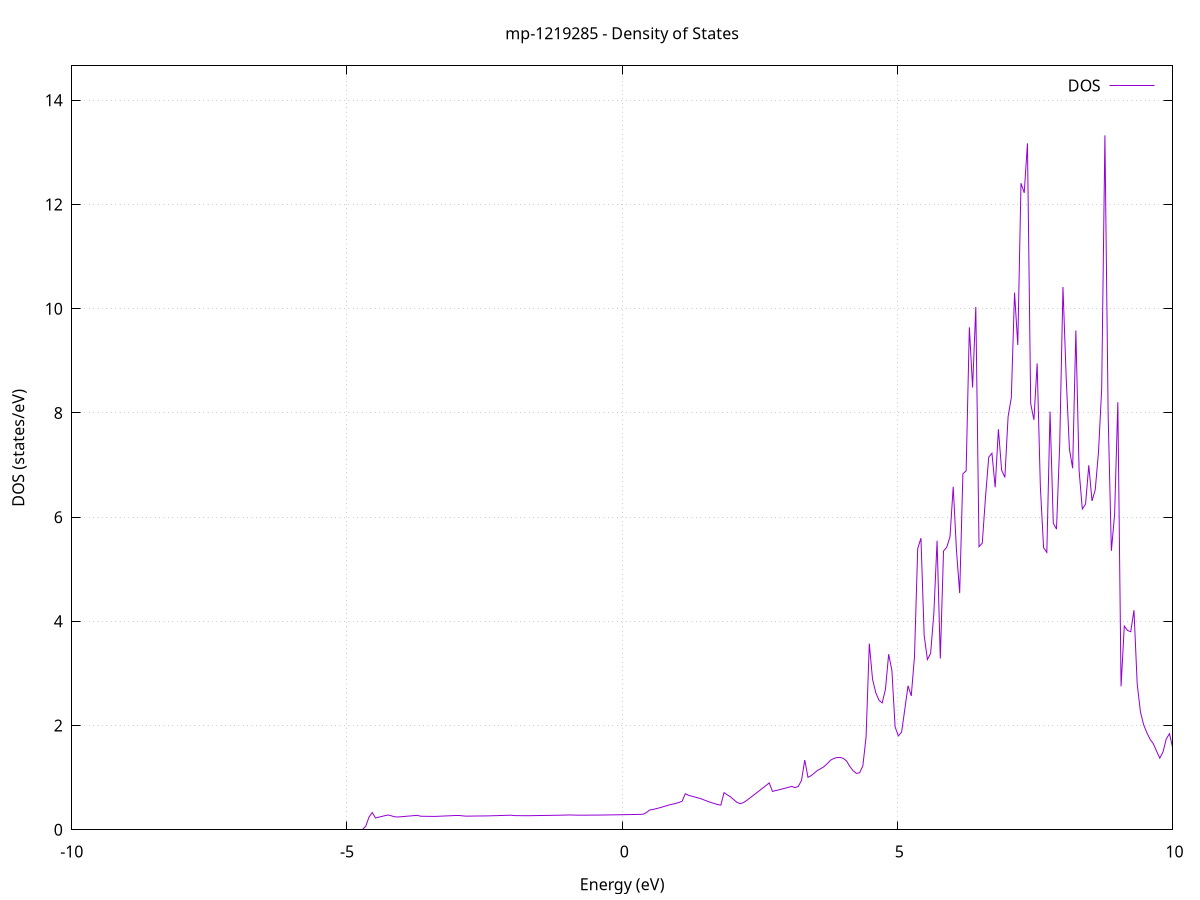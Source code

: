 set title 'mp-1219285 - Density of States'
set xlabel 'Energy (eV)'
set ylabel 'DOS (states/eV)'
set grid
set xrange [-10:10]
set yrange [0:14.660]
set xzeroaxis lt -1
set terminal png size 800,600
set output 'mp-1219285_dos_gnuplot.png'
plot '-' using 1:2 with lines title 'DOS'
-59.963200 0.000000
-59.904600 0.000000
-59.845900 0.000000
-59.787300 0.000000
-59.728600 0.000000
-59.670000 0.000000
-59.611300 0.000000
-59.552700 0.000000
-59.494000 0.000000
-59.435400 0.000000
-59.376700 0.000000
-59.318100 0.000000
-59.259400 0.000000
-59.200800 0.000000
-59.142100 0.000000
-59.083500 0.000000
-59.024800 0.000000
-58.966200 0.000000
-58.907500 0.000000
-58.848900 0.000000
-58.790200 0.000000
-58.731600 0.000000
-58.672900 0.000000
-58.614300 0.000000
-58.555700 0.000000
-58.497000 0.000000
-58.438400 0.000000
-58.379700 0.000000
-58.321100 0.000000
-58.262400 0.000000
-58.203800 0.000000
-58.145100 0.000000
-58.086500 0.000000
-58.027800 0.000000
-57.969200 0.000000
-57.910500 0.000000
-57.851900 0.000000
-57.793200 0.000000
-57.734600 0.000000
-57.675900 0.000000
-57.617300 0.000000
-57.558600 0.000000
-57.500000 0.000000
-57.441300 0.000000
-57.382700 0.000000
-57.324000 0.000000
-57.265400 0.000000
-57.206800 0.000000
-57.148100 0.000000
-57.089500 0.000000
-57.030800 0.000000
-56.972200 0.000000
-56.913500 0.000000
-56.854900 0.000000
-56.796200 0.000000
-56.737600 0.000000
-56.678900 0.000000
-56.620300 0.000000
-56.561600 0.000000
-56.503000 0.000000
-56.444300 0.000000
-56.385700 0.000000
-56.327000 0.000000
-56.268400 0.000000
-56.209700 0.000000
-56.151100 0.000000
-56.092400 0.000000
-56.033800 0.000000
-55.975100 0.000000
-55.916500 0.000000
-55.857800 0.000000
-55.799200 0.000000
-55.740600 0.000000
-55.681900 0.000000
-55.623300 0.000000
-55.564600 0.000000
-55.506000 0.000000
-55.447300 0.000000
-55.388700 0.000000
-55.330000 0.000000
-55.271400 0.000000
-55.212700 0.000000
-55.154100 0.000000
-55.095400 0.000000
-55.036800 0.000000
-54.978100 0.000000
-54.919500 0.000000
-54.860800 0.000000
-54.802200 0.000000
-54.743500 0.000000
-54.684900 0.000000
-54.626200 39.653700
-54.567600 0.000000
-54.508900 0.000000
-54.450300 0.000000
-54.391700 0.000000
-54.333000 36.022200
-54.274400 97.645400
-54.215700 0.000000
-54.157100 0.000000
-54.098400 0.000000
-54.039800 45.989400
-53.981100 46.915300
-53.922500 0.000000
-53.863800 0.000000
-53.805200 0.000000
-53.746500 0.000000
-53.687900 0.000000
-53.629200 0.000000
-53.570600 0.000000
-53.511900 0.000000
-53.453300 0.000000
-53.394600 0.000000
-53.336000 0.000000
-53.277300 0.000000
-53.218700 0.000000
-53.160000 0.000000
-53.101400 0.000000
-53.042700 0.000000
-52.984100 0.000000
-52.925500 0.000000
-52.866800 0.000000
-52.808200 0.000000
-52.749500 0.000000
-52.690900 0.000000
-52.632200 0.000000
-52.573600 0.000000
-52.514900 0.000000
-52.456300 0.000000
-52.397600 0.000000
-52.339000 0.000000
-52.280300 0.000000
-52.221700 0.000000
-52.163000 0.000000
-52.104400 0.000000
-52.045700 0.000000
-51.987100 0.000000
-51.928400 0.000000
-51.869800 0.000000
-51.811100 0.000000
-51.752500 0.000000
-51.693800 0.000000
-51.635200 0.000000
-51.576600 0.000000
-51.517900 0.000000
-51.459300 0.000000
-51.400600 0.000000
-51.342000 0.000000
-51.283300 0.000000
-51.224700 0.000000
-51.166000 0.000000
-51.107400 0.000000
-51.048700 0.000000
-50.990100 0.000000
-50.931400 0.000000
-50.872800 0.000000
-50.814100 0.000000
-50.755500 0.000000
-50.696800 0.000000
-50.638200 0.000000
-50.579500 0.000000
-50.520900 0.000000
-50.462200 0.000000
-50.403600 0.000000
-50.344900 0.000000
-50.286300 0.000000
-50.227600 0.000000
-50.169000 0.000000
-50.110400 0.000000
-50.051700 0.000000
-49.993100 0.000000
-49.934400 0.000000
-49.875800 0.000000
-49.817100 0.000000
-49.758500 0.000000
-49.699800 0.000000
-49.641200 0.000000
-49.582500 0.000000
-49.523900 0.000000
-49.465200 0.000000
-49.406600 0.000000
-49.347900 0.000000
-49.289300 0.000000
-49.230600 0.000000
-49.172000 0.000000
-49.113300 0.000000
-49.054700 0.000000
-48.996000 0.000000
-48.937400 0.000000
-48.878700 0.000000
-48.820100 0.000000
-48.761500 0.000000
-48.702800 0.000000
-48.644200 0.000000
-48.585500 0.000000
-48.526900 0.000000
-48.468200 0.000000
-48.409600 0.000000
-48.350900 0.000000
-48.292300 0.000000
-48.233600 0.000000
-48.175000 0.000000
-48.116300 0.000000
-48.057700 0.000000
-47.999000 0.000000
-47.940400 0.000000
-47.881700 0.000000
-47.823100 0.000000
-47.764400 0.000000
-47.705800 0.000000
-47.647100 0.000000
-47.588500 0.000000
-47.529800 0.000000
-47.471200 0.000000
-47.412500 0.000000
-47.353900 0.000000
-47.295300 0.000000
-47.236600 0.000000
-47.178000 0.000000
-47.119300 0.000000
-47.060700 0.000000
-47.002000 0.000000
-46.943400 0.000000
-46.884700 0.000000
-46.826100 0.000000
-46.767400 0.000000
-46.708800 0.000000
-46.650100 0.000000
-46.591500 0.000000
-46.532800 0.000000
-46.474200 0.000000
-46.415500 0.000000
-46.356900 0.000000
-46.298200 0.000000
-46.239600 0.000000
-46.180900 0.000000
-46.122300 0.000000
-46.063600 0.000000
-46.005000 0.000000
-45.946400 0.000000
-45.887700 0.000000
-45.829100 0.000000
-45.770400 0.000000
-45.711800 0.000000
-45.653100 0.000000
-45.594500 0.000000
-45.535800 0.000000
-45.477200 0.000000
-45.418500 0.000000
-45.359900 0.000000
-45.301200 0.000000
-45.242600 0.000000
-45.183900 0.000000
-45.125300 0.000000
-45.066600 0.000000
-45.008000 0.000000
-44.949300 0.000000
-44.890700 0.000000
-44.832000 0.000000
-44.773400 0.000000
-44.714700 0.000000
-44.656100 0.000000
-44.597500 0.000000
-44.538800 0.000000
-44.480200 0.000000
-44.421500 0.000000
-44.362900 0.000000
-44.304200 0.000000
-44.245600 0.000000
-44.186900 0.000000
-44.128300 0.000000
-44.069600 0.000000
-44.011000 0.000000
-43.952300 0.000000
-43.893700 0.000000
-43.835000 0.000000
-43.776400 0.000000
-43.717700 0.000000
-43.659100 0.000000
-43.600400 0.000000
-43.541800 0.000000
-43.483100 0.000000
-43.424500 0.000000
-43.365800 0.000000
-43.307200 0.000000
-43.248500 0.000000
-43.189900 0.000000
-43.131300 0.000000
-43.072600 0.000000
-43.014000 0.000000
-42.955300 0.000000
-42.896700 0.000000
-42.838000 0.000000
-42.779400 0.000000
-42.720700 0.000000
-42.662100 0.000000
-42.603400 0.000000
-42.544800 0.000000
-42.486100 0.000000
-42.427500 0.000000
-42.368800 0.000000
-42.310200 0.000000
-42.251500 0.000000
-42.192900 0.000000
-42.134200 0.000000
-42.075600 0.000000
-42.016900 0.000000
-41.958300 0.000000
-41.899600 0.000000
-41.841000 0.000000
-41.782400 0.000000
-41.723700 0.000000
-41.665100 0.000000
-41.606400 0.000000
-41.547800 0.000000
-41.489100 0.000000
-41.430500 0.000000
-41.371800 0.000000
-41.313200 0.000000
-41.254500 0.000000
-41.195900 0.000000
-41.137200 0.000000
-41.078600 0.000000
-41.019900 0.000000
-40.961300 0.000000
-40.902600 0.000000
-40.844000 0.000000
-40.785300 0.000000
-40.726700 0.000000
-40.668000 0.000000
-40.609400 0.000000
-40.550700 0.000000
-40.492100 0.000000
-40.433400 0.000000
-40.374800 0.000000
-40.316200 0.000000
-40.257500 0.000000
-40.198900 0.000000
-40.140200 0.000000
-40.081600 0.000000
-40.022900 0.000000
-39.964300 0.000000
-39.905600 0.000000
-39.847000 0.000000
-39.788300 0.000000
-39.729700 0.000000
-39.671000 0.000000
-39.612400 0.000000
-39.553700 0.000000
-39.495100 0.000000
-39.436400 0.000000
-39.377800 0.000000
-39.319100 0.000000
-39.260500 0.000000
-39.201800 0.000000
-39.143200 0.000000
-39.084500 0.000000
-39.025900 0.000000
-38.967300 0.000000
-38.908600 0.000000
-38.850000 0.000000
-38.791300 0.000000
-38.732700 0.000000
-38.674000 0.000000
-38.615400 0.000000
-38.556700 0.000000
-38.498100 0.000000
-38.439400 0.000000
-38.380800 0.000000
-38.322100 0.000000
-38.263500 0.000000
-38.204800 0.000000
-38.146200 0.000000
-38.087500 0.000000
-38.028900 0.000000
-37.970200 0.000000
-37.911600 0.000000
-37.852900 0.000000
-37.794300 0.000000
-37.735600 0.000000
-37.677000 0.000000
-37.618300 0.000000
-37.559700 0.000000
-37.501100 0.000000
-37.442400 0.000000
-37.383800 0.000000
-37.325100 0.000000
-37.266500 0.000000
-37.207800 0.000000
-37.149200 0.000000
-37.090500 0.000000
-37.031900 0.000000
-36.973200 0.000000
-36.914600 0.000000
-36.855900 0.000000
-36.797300 0.000000
-36.738600 0.000000
-36.680000 0.000000
-36.621300 0.000000
-36.562700 0.000000
-36.504000 0.000000
-36.445400 0.000000
-36.386700 0.000000
-36.328100 0.000000
-36.269400 0.000000
-36.210800 0.000000
-36.152200 0.000000
-36.093500 0.000000
-36.034900 0.000000
-35.976200 0.000000
-35.917600 0.000000
-35.858900 0.000000
-35.800300 0.000000
-35.741600 0.000000
-35.683000 0.000000
-35.624300 0.000000
-35.565700 0.000000
-35.507000 0.000000
-35.448400 0.000000
-35.389700 0.000000
-35.331100 0.000000
-35.272400 0.000000
-35.213800 0.000000
-35.155100 0.000000
-35.096500 0.000000
-35.037800 0.000000
-34.979200 0.000000
-34.920500 0.000000
-34.861900 0.000000
-34.803200 0.000000
-34.744600 0.000000
-34.686000 0.000000
-34.627300 0.000000
-34.568700 0.000000
-34.510000 0.000000
-34.451400 0.000000
-34.392700 0.000000
-34.334100 0.000000
-34.275400 0.000000
-34.216800 0.000000
-34.158100 0.000000
-34.099500 0.000000
-34.040800 0.000000
-33.982200 0.000000
-33.923500 0.000000
-33.864900 0.000000
-33.806200 0.000000
-33.747600 0.000000
-33.688900 0.000000
-33.630300 0.000000
-33.571600 0.000000
-33.513000 0.000000
-33.454300 0.000000
-33.395700 0.000000
-33.337100 0.000000
-33.278400 0.000000
-33.219800 0.000000
-33.161100 0.000000
-33.102500 0.000000
-33.043800 0.000000
-32.985200 0.000000
-32.926500 0.000000
-32.867900 0.000000
-32.809200 0.000000
-32.750600 0.000000
-32.691900 0.000000
-32.633300 0.000000
-32.574600 0.000000
-32.516000 0.000000
-32.457300 0.000000
-32.398700 0.000000
-32.340000 0.000000
-32.281400 0.000000
-32.222700 0.000000
-32.164100 0.000000
-32.105400 0.000000
-32.046800 0.000000
-31.988100 0.000000
-31.929500 0.000000
-31.870900 0.000000
-31.812200 0.000000
-31.753600 0.000000
-31.694900 0.000000
-31.636300 0.000000
-31.577600 0.000000
-31.519000 0.000000
-31.460300 0.000000
-31.401700 0.000000
-31.343000 0.000000
-31.284400 0.000000
-31.225700 0.000000
-31.167100 0.000000
-31.108400 0.000000
-31.049800 0.000000
-30.991100 0.000000
-30.932500 0.000000
-30.873800 0.000000
-30.815200 0.000000
-30.756500 0.000000
-30.697900 0.000000
-30.639200 0.000000
-30.580600 0.000000
-30.522000 0.000000
-30.463300 0.000000
-30.404700 0.000000
-30.346000 0.000000
-30.287400 0.000000
-30.228700 0.000000
-30.170100 0.000000
-30.111400 0.000000
-30.052800 0.000000
-29.994100 0.000000
-29.935500 0.000000
-29.876800 0.000000
-29.818200 0.000000
-29.759500 0.000000
-29.700900 0.000000
-29.642200 0.000000
-29.583600 0.000000
-29.524900 0.000000
-29.466300 0.000000
-29.407600 0.000000
-29.349000 0.000000
-29.290300 0.000000
-29.231700 0.000000
-29.173000 0.000000
-29.114400 0.000000
-29.055800 0.000000
-28.997100 0.000000
-28.938500 0.000000
-28.879800 0.000000
-28.821200 0.000000
-28.762500 0.000000
-28.703900 0.000000
-28.645200 0.000000
-28.586600 0.000000
-28.527900 0.000000
-28.469300 0.000000
-28.410600 0.000000
-28.352000 0.000000
-28.293300 0.000000
-28.234700 0.000000
-28.176000 0.000000
-28.117400 0.000000
-28.058700 0.000000
-28.000100 0.000000
-27.941400 0.000000
-27.882800 0.000000
-27.824100 0.000000
-27.765500 0.000000
-27.706900 0.000000
-27.648200 0.000000
-27.589600 0.000000
-27.530900 0.000000
-27.472300 0.000000
-27.413600 0.000000
-27.355000 0.000000
-27.296300 0.000000
-27.237700 0.000000
-27.179000 0.000000
-27.120400 0.000000
-27.061700 0.000000
-27.003100 0.000000
-26.944400 0.000000
-26.885800 0.000000
-26.827100 0.000000
-26.768500 0.000000
-26.709800 0.000000
-26.651200 0.000000
-26.592500 0.000000
-26.533900 0.000000
-26.475200 0.000000
-26.416600 0.000000
-26.357900 0.000000
-26.299300 0.000000
-26.240700 0.000000
-26.182000 0.000000
-26.123400 0.000000
-26.064700 0.000000
-26.006100 0.000000
-25.947400 0.000000
-25.888800 0.000000
-25.830100 0.000000
-25.771500 0.000000
-25.712800 0.000000
-25.654200 0.000000
-25.595500 0.000000
-25.536900 0.000000
-25.478200 0.000000
-25.419600 0.000000
-25.360900 0.000000
-25.302300 0.000000
-25.243600 0.000000
-25.185000 0.000000
-25.126300 0.000000
-25.067700 0.000000
-25.009000 0.000000
-24.950400 0.000000
-24.891800 0.000000
-24.833100 0.000000
-24.774500 0.000000
-24.715800 0.000000
-24.657200 0.000000
-24.598500 0.000000
-24.539900 0.000000
-24.481200 0.000000
-24.422600 0.000000
-24.363900 0.000000
-24.305300 0.000000
-24.246600 0.000000
-24.188000 0.000000
-24.129300 0.000000
-24.070700 0.000000
-24.012000 0.000000
-23.953400 0.000000
-23.894700 0.000000
-23.836100 0.000000
-23.777400 0.000000
-23.718800 0.000000
-23.660100 0.000000
-23.601500 0.000000
-23.542900 0.000000
-23.484200 0.000000
-23.425600 0.000000
-23.366900 0.000000
-23.308300 0.000000
-23.249600 0.000000
-23.191000 0.000000
-23.132300 0.000000
-23.073700 0.000000
-23.015000 0.000000
-22.956400 0.000000
-22.897700 0.000000
-22.839100 0.000000
-22.780400 0.000000
-22.721800 0.000000
-22.663100 0.000000
-22.604500 0.000000
-22.545800 0.000000
-22.487200 0.000000
-22.428500 0.000000
-22.369900 0.000000
-22.311200 0.000000
-22.252600 0.000000
-22.193900 0.000000
-22.135300 0.000000
-22.076700 0.000000
-22.018000 0.000000
-21.959400 0.000000
-21.900700 0.000000
-21.842100 0.000000
-21.783400 0.000000
-21.724800 0.000000
-21.666100 0.000000
-21.607500 0.000000
-21.548800 0.000000
-21.490200 0.000000
-21.431500 0.000000
-21.372900 0.000000
-21.314200 0.000000
-21.255600 0.000000
-21.196900 0.000000
-21.138300 0.000000
-21.079600 0.000000
-21.021000 0.000000
-20.962300 0.000000
-20.903700 0.000000
-20.845000 0.000000
-20.786400 0.000000
-20.727800 0.000000
-20.669100 0.000000
-20.610500 0.000000
-20.551800 0.000000
-20.493200 0.000000
-20.434500 0.000000
-20.375900 0.000000
-20.317200 0.000000
-20.258600 0.000000
-20.199900 0.000000
-20.141300 0.000000
-20.082600 0.000000
-20.024000 0.000000
-19.965300 0.000000
-19.906700 0.000000
-19.848000 0.000000
-19.789400 0.000000
-19.730700 0.000000
-19.672100 0.000000
-19.613400 0.000000
-19.554800 0.000000
-19.496100 0.000000
-19.437500 0.000000
-19.378800 0.000000
-19.320200 0.000000
-19.261600 0.000000
-19.202900 0.000000
-19.144300 0.000000
-19.085600 0.000000
-19.027000 0.000000
-18.968300 0.000000
-18.909700 0.000000
-18.851000 0.000000
-18.792400 0.000000
-18.733700 0.000000
-18.675100 0.000000
-18.616400 0.000000
-18.557800 0.000000
-18.499100 0.000000
-18.440500 0.000000
-18.381800 0.000000
-18.323200 0.000000
-18.264500 0.000000
-18.205900 0.000000
-18.147200 0.000000
-18.088600 0.000000
-18.029900 0.000000
-17.971300 0.000000
-17.912700 0.000000
-17.854000 0.000000
-17.795400 0.000000
-17.736700 0.000000
-17.678100 0.000000
-17.619400 0.000000
-17.560800 0.000000
-17.502100 0.000000
-17.443500 0.000000
-17.384800 0.000000
-17.326200 0.000000
-17.267500 0.000000
-17.208900 0.000000
-17.150200 0.000000
-17.091600 0.000000
-17.032900 0.000000
-16.974300 0.000000
-16.915600 0.000000
-16.857000 0.000000
-16.798300 0.000000
-16.739700 0.000000
-16.681000 0.000000
-16.622400 0.000000
-16.563700 0.000000
-16.505100 0.000000
-16.446500 0.000000
-16.387800 0.000000
-16.329200 0.000000
-16.270500 0.000000
-16.211900 0.000000
-16.153200 0.000000
-16.094600 0.000000
-16.035900 0.000000
-15.977300 0.000000
-15.918600 0.000000
-15.860000 0.000000
-15.801300 0.000000
-15.742700 0.000000
-15.684000 0.000000
-15.625400 0.000000
-15.566700 0.000000
-15.508100 0.000000
-15.449400 0.000000
-15.390800 0.000000
-15.332100 0.000000
-15.273500 0.000000
-15.214800 0.000000
-15.156200 0.000000
-15.097600 0.000000
-15.038900 0.000000
-14.980300 0.000000
-14.921600 0.000000
-14.863000 0.000000
-14.804300 0.000000
-14.745700 0.000000
-14.687000 0.000000
-14.628400 0.000000
-14.569700 0.000000
-14.511100 0.000000
-14.452400 0.000000
-14.393800 0.000000
-14.335100 0.000000
-14.276500 0.000000
-14.217800 0.000000
-14.159200 0.000000
-14.100500 0.000000
-14.041900 0.000000
-13.983200 0.000000
-13.924600 0.000000
-13.865900 0.000000
-13.807300 0.000000
-13.748600 0.000000
-13.690000 0.000000
-13.631400 0.000000
-13.572700 0.000000
-13.514100 0.000000
-13.455400 0.000000
-13.396800 0.000000
-13.338100 0.000000
-13.279500 0.000000
-13.220800 0.000000
-13.162200 0.000000
-13.103500 0.000000
-13.044900 0.000000
-12.986200 0.000000
-12.927600 0.000000
-12.868900 0.000000
-12.810300 0.000000
-12.751600 0.000000
-12.693000 0.000000
-12.634300 0.000000
-12.575700 0.000000
-12.517000 0.000000
-12.458400 0.000000
-12.399700 0.000000
-12.341100 0.000000
-12.282500 0.000000
-12.223800 0.000000
-12.165200 0.000000
-12.106500 0.000000
-12.047900 0.000000
-11.989200 0.000000
-11.930600 0.000000
-11.871900 0.000000
-11.813300 0.000000
-11.754600 0.000000
-11.696000 0.000000
-11.637300 0.000000
-11.578700 0.000000
-11.520000 0.000000
-11.461400 0.000000
-11.402700 0.000000
-11.344100 0.000000
-11.285400 0.000000
-11.226800 0.000000
-11.168100 0.000000
-11.109500 0.000000
-11.050800 0.000000
-10.992200 0.000000
-10.933500 0.000000
-10.874900 0.000000
-10.816300 0.000000
-10.757600 0.000000
-10.699000 0.000000
-10.640300 0.000000
-10.581700 0.000000
-10.523000 0.000000
-10.464400 0.000000
-10.405700 0.000000
-10.347100 0.000000
-10.288400 0.000000
-10.229800 0.000000
-10.171100 0.000000
-10.112500 0.000000
-10.053800 0.000000
-9.995200 0.000000
-9.936500 0.000000
-9.877900 0.000000
-9.819200 0.000000
-9.760600 0.000000
-9.701900 0.000000
-9.643300 0.000000
-9.584600 0.000000
-9.526000 0.000000
-9.467400 0.000000
-9.408700 0.000000
-9.350100 0.000000
-9.291400 0.000000
-9.232800 0.000000
-9.174100 0.000000
-9.115500 0.000000
-9.056800 0.000000
-8.998200 0.000000
-8.939500 0.000000
-8.880900 0.000000
-8.822200 0.000000
-8.763600 0.000000
-8.704900 0.000000
-8.646300 0.000000
-8.587600 0.000000
-8.529000 0.000000
-8.470300 0.000000
-8.411700 0.000000
-8.353000 0.000000
-8.294400 0.000000
-8.235700 0.000000
-8.177100 0.000000
-8.118400 0.000000
-8.059800 0.000000
-8.001200 0.000000
-7.942500 0.000000
-7.883900 0.000000
-7.825200 0.000000
-7.766600 0.000000
-7.707900 0.000000
-7.649300 0.000000
-7.590600 0.000000
-7.532000 0.000000
-7.473300 0.000000
-7.414700 0.000000
-7.356000 0.000000
-7.297400 0.000000
-7.238700 0.000000
-7.180100 0.000000
-7.121400 0.000000
-7.062800 0.000000
-7.004100 0.000000
-6.945500 0.000000
-6.886800 0.000000
-6.828200 0.000000
-6.769500 0.000000
-6.710900 0.000000
-6.652300 0.000000
-6.593600 0.000000
-6.535000 0.000000
-6.476300 0.000000
-6.417700 0.000000
-6.359000 0.000000
-6.300400 0.000000
-6.241700 0.000000
-6.183100 0.000000
-6.124400 0.000000
-6.065800 0.000000
-6.007100 0.000000
-5.948500 0.000000
-5.889800 0.000000
-5.831200 0.000000
-5.772500 0.000000
-5.713900 0.000000
-5.655200 0.000000
-5.596600 0.000000
-5.537900 0.000000
-5.479300 0.000000
-5.420600 0.000000
-5.362000 0.000000
-5.303300 0.000000
-5.244700 0.000000
-5.186100 0.000000
-5.127400 0.000000
-5.068800 0.000000
-5.010100 0.000000
-4.951500 0.000000
-4.892800 0.000000
-4.834200 0.000000
-4.775500 0.000000
-4.716900 0.000000
-4.658200 0.069800
-4.599600 0.243300
-4.540900 0.332100
-4.482300 0.227500
-4.423600 0.242200
-4.365000 0.256800
-4.306300 0.271500
-4.247700 0.283600
-4.189000 0.266500
-4.130400 0.248900
-4.071700 0.245700
-4.013100 0.250900
-3.954400 0.256200
-3.895800 0.261500
-3.837200 0.266700
-3.778500 0.272000
-3.719900 0.277300
-3.661200 0.259900
-3.602600 0.259000
-3.543900 0.258200
-3.485300 0.257400
-3.426600 0.256500
-3.368000 0.257700
-3.309300 0.260500
-3.250700 0.263300
-3.192000 0.266100
-3.133400 0.268900
-3.074700 0.271700
-3.016100 0.274500
-2.957400 0.273800
-2.898800 0.267600
-2.840100 0.261700
-2.781500 0.262300
-2.722800 0.263100
-2.664200 0.263900
-2.605500 0.264600
-2.546900 0.265400
-2.488200 0.266100
-2.429600 0.266900
-2.371000 0.268600
-2.312300 0.270400
-2.253700 0.272200
-2.195000 0.274100
-2.136400 0.275900
-2.077700 0.277700
-2.019100 0.279500
-1.960400 0.272300
-1.901800 0.271600
-1.843100 0.270800
-1.784500 0.270000
-1.725800 0.269800
-1.667200 0.270700
-1.608500 0.271700
-1.549900 0.272600
-1.491200 0.273600
-1.432600 0.274500
-1.373900 0.275500
-1.315300 0.276400
-1.256600 0.277400
-1.198000 0.278400
-1.139300 0.279700
-1.080700 0.281100
-1.022100 0.282400
-0.963400 0.283800
-0.904800 0.283300
-0.846100 0.281200
-0.787500 0.279800
-0.728800 0.280200
-0.670200 0.280500
-0.611500 0.280900
-0.552900 0.281300
-0.494200 0.281700
-0.435600 0.282100
-0.376900 0.282800
-0.318300 0.283800
-0.259600 0.284800
-0.201000 0.285800
-0.142300 0.286800
-0.083700 0.287800
-0.025000 0.288800
0.033600 0.289800
0.092300 0.290800
0.150900 0.291800
0.209600 0.292900
0.268200 0.294100
0.326800 0.295400
0.385500 0.300200
0.444100 0.333200
0.502800 0.380600
0.561400 0.391200
0.620100 0.405000
0.678700 0.421700
0.737400 0.439400
0.796000 0.457900
0.854700 0.476300
0.913300 0.491000
0.972000 0.505700
1.030600 0.523400
1.089300 0.547500
1.147900 0.692600
1.206600 0.661000
1.265200 0.644600
1.323900 0.627800
1.382500 0.610400
1.441200 0.592000
1.499800 0.567600
1.558500 0.544300
1.617100 0.522900
1.675800 0.503300
1.734400 0.484400
1.793000 0.473400
1.851700 0.712700
1.910300 0.670500
1.969000 0.632100
2.027600 0.579000
2.086300 0.525300
2.144900 0.502600
2.203600 0.520900
2.262200 0.562200
2.320900 0.610200
2.379500 0.657500
2.438200 0.704700
2.496800 0.752700
2.555500 0.801400
2.614100 0.850300
2.672800 0.899300
2.731400 0.736300
2.790100 0.751500
2.848700 0.766900
2.907400 0.782700
2.966000 0.799000
3.024700 0.815600
3.083300 0.832400
3.141900 0.809100
3.200600 0.832700
3.259200 0.948100
3.317900 1.339100
3.376500 1.006800
3.435200 1.039700
3.493800 1.090300
3.552500 1.141900
3.611100 1.174300
3.669800 1.212700
3.728400 1.271000
3.787100 1.335300
3.845700 1.369200
3.904400 1.385900
3.963000 1.389000
4.021700 1.368300
4.080300 1.316000
4.139000 1.212100
4.197600 1.132600
4.256300 1.081900
4.314900 1.094500
4.373600 1.225100
4.432200 1.777500
4.490900 3.572500
4.549500 2.890000
4.608100 2.632400
4.666800 2.485500
4.725400 2.434700
4.784100 2.694500
4.842700 3.369600
4.901400 3.056000
4.960000 1.972600
5.018700 1.802600
5.077300 1.871500
5.136000 2.310100
5.194600 2.763400
5.253300 2.568500
5.311900 3.320700
5.370600 5.396200
5.429200 5.596100
5.487900 3.730400
5.546500 3.266400
5.605200 3.386200
5.663800 4.153800
5.722500 5.546500
5.781100 3.285700
5.839800 5.349400
5.898400 5.424200
5.957000 5.619500
6.015700 6.584500
6.074300 5.365500
6.133000 4.542100
6.191600 6.832000
6.250300 6.888200
6.308900 9.643800
6.367600 8.487100
6.426200 10.033100
6.484900 5.434100
6.543500 5.501500
6.602200 6.380300
6.660800 7.149600
6.719500 7.226000
6.778100 6.572200
6.836800 7.685000
6.895400 6.899800
6.954100 6.761800
7.012700 7.926400
7.071400 8.296000
7.130000 10.309200
7.188700 9.302800
7.247300 12.407800
7.306000 12.223000
7.364600 13.172700
7.423200 8.179200
7.481900 7.866700
7.540500 8.949600
7.599200 6.578600
7.657800 5.413900
7.716500 5.323100
7.775100 8.025900
7.833800 5.885000
7.892400 5.769800
7.951100 7.415100
8.009700 10.416300
8.068400 8.674000
8.127000 7.307200
8.185700 6.938500
8.244300 9.580100
8.303000 6.892600
8.361600 6.155600
8.420300 6.250400
8.478900 6.995600
8.537600 6.311300
8.596200 6.523100
8.654900 7.241000
8.713500 8.467200
8.772100 13.327300
8.830800 7.957900
8.889400 5.353100
8.948100 6.052300
9.006700 8.205200
9.065400 2.753600
9.124000 3.909400
9.182700 3.824700
9.241300 3.800400
9.300000 4.214100
9.358600 2.799700
9.417300 2.263900
9.475900 2.015100
9.534600 1.862200
9.593200 1.736000
9.651900 1.650600
9.710500 1.509500
9.769200 1.374400
9.827800 1.495900
9.886500 1.742400
9.945100 1.844200
10.003800 1.568900
10.062400 1.459300
10.121100 1.498100
10.179700 1.563400
10.238300 1.602000
10.297000 1.588900
10.355600 1.547300
10.414300 1.531100
10.472900 1.521200
10.531600 1.548200
10.590200 1.643200
10.648900 1.333700
10.707500 1.350300
10.766200 1.613500
10.824800 2.098500
10.883500 1.710100
10.942100 1.696900
11.000800 1.351200
11.059400 1.143300
11.118100 0.948600
11.176700 0.836000
11.235400 0.728000
11.294000 0.652000
11.352700 0.628500
11.411300 0.643400
11.470000 0.828800
11.528600 0.773400
11.587200 0.698300
11.645900 0.783500
11.704500 0.881600
11.763200 0.950500
11.821800 1.023700
11.880500 1.142400
11.939100 1.078100
11.997800 1.185500
12.056400 1.190500
12.115100 1.217100
12.173700 1.208700
12.232400 1.153500
12.291000 1.053400
12.349700 0.985000
12.408300 0.938100
12.467000 0.891100
12.525600 0.876800
12.584300 0.860300
12.642900 0.941200
12.701600 1.036100
12.760200 1.174000
12.818900 1.354900
12.877500 1.509600
12.936200 1.295900
12.994800 1.058800
13.053400 1.034200
13.112100 1.064000
13.170700 0.992700
13.229400 0.985300
13.288000 0.993400
13.346700 1.014400
13.405300 1.035800
13.464000 1.087600
13.522600 1.099300
13.581300 1.101200
13.639900 1.108200
13.698600 1.077000
13.757200 1.270200
13.815900 0.965400
13.874500 0.915000
13.933200 0.845000
13.991800 0.782500
14.050500 0.756200
14.109100 0.768600
14.167800 0.812600
14.226400 0.945100
14.285100 1.229400
14.343700 1.304900
14.402300 1.279400
14.461000 1.369000
14.519600 1.276800
14.578300 1.189000
14.636900 1.217000
14.695600 1.367200
14.754200 1.368600
14.812900 1.405300
14.871500 1.432300
14.930200 1.487400
14.988800 1.539300
15.047500 1.686900
15.106100 1.656500
15.164800 1.660300
15.223400 1.680800
15.282100 1.664300
15.340700 1.614900
15.399400 1.618400
15.458000 1.655900
15.516700 1.704800
15.575300 1.848400
15.634000 1.764600
15.692600 1.750300
15.751300 1.680700
15.809900 1.470500
15.868500 1.328100
15.927200 1.247600
15.985800 1.214300
16.044500 1.231100
16.103100 1.206600
16.161800 1.240300
16.220400 1.249800
16.279100 1.252400
16.337700 1.262300
16.396400 1.266900
16.455000 1.227900
16.513700 1.354700
16.572300 1.433100
16.631000 1.472800
16.689600 1.485000
16.748300 1.481200
16.806900 1.460200
16.865600 1.310600
16.924200 1.330800
16.982900 1.344800
17.041500 1.347900
17.100200 1.352700
17.158800 1.305000
17.217400 1.282900
17.276100 1.298400
17.334700 1.295300
17.393400 1.437000
17.452000 1.291600
17.510700 1.285000
17.569300 1.268200
17.628000 1.228200
17.686600 1.190200
17.745300 1.259300
17.803900 1.232500
17.862600 1.215900
17.921200 1.205700
17.979900 1.134600
18.038500 1.097100
18.097200 1.074700
18.155800 1.080200
18.214500 1.115000
18.273100 1.091200
18.331800 1.097800
18.390400 1.148800
18.449100 1.195100
18.507700 1.252500
18.566400 1.305000
18.625000 1.375900
18.683600 1.378600
18.742300 1.299700
18.800900 1.322500
18.859600 1.374400
18.918200 1.417700
18.976900 1.456400
19.035500 1.518000
19.094200 1.566500
19.152800 1.590000
19.211500 1.580800
19.270100 1.551300
19.328800 1.532700
19.387400 1.538800
19.446100 1.486800
19.504700 1.478400
19.563400 1.460300
19.622000 1.464000
19.680700 1.479000
19.739300 1.571100
19.798000 1.521900
19.856600 1.523200
19.915300 1.661800
19.973900 1.737100
20.032500 1.762900
20.091200 1.560800
20.149800 1.490600
20.208500 1.452400
20.267100 1.410700
20.325800 1.364700
20.384400 1.325300
20.443100 1.334700
20.501700 1.371200
20.560400 1.385000
20.619000 1.410200
20.677700 1.515700
20.736300 1.524500
20.795000 1.544300
20.853600 1.594200
20.912300 1.626000
20.970900 1.611600
21.029600 1.696200
21.088200 1.760700
21.146900 1.866800
21.205500 1.916100
21.264200 1.935600
21.322800 1.948800
21.381400 1.906100
21.440100 1.813800
21.498700 1.792400
21.557400 1.744300
21.616000 1.735800
21.674700 1.768200
21.733300 1.748100
21.792000 1.735400
21.850600 1.801100
21.909300 1.820500
21.967900 1.775800
22.026600 1.722800
22.085200 1.721700
22.143900 1.837000
22.202500 1.961500
22.261200 1.789600
22.319800 1.748800
22.378500 1.741600
22.437100 1.762400
22.495800 1.761800
22.554400 1.753800
22.613100 1.725200
22.671700 1.701300
22.730400 1.707200
22.789000 1.671800
22.847600 1.644300
22.906300 1.620800
22.964900 1.616800
23.023600 1.616100
23.082200 1.704000
23.140900 1.700700
23.199500 1.679500
23.258200 1.683300
23.316800 1.660700
23.375500 1.637400
23.434100 1.643000
23.492800 2.162900
23.551400 2.037600
23.610100 1.755600
23.668700 1.568100
23.727400 1.402800
23.786000 1.390700
23.844700 1.420500
23.903300 1.467800
23.962000 1.521000
24.020600 1.567900
24.079300 1.608500
24.137900 1.683900
24.196500 1.783400
24.255200 1.774400
24.313800 1.776400
24.372500 1.712500
24.431100 1.671700
24.489800 1.612800
24.548400 1.586700
24.607100 1.567200
24.665700 1.550300
24.724400 1.546200
24.783000 1.554300
24.841700 1.578100
24.900300 1.614900
24.959000 1.618100
25.017600 1.589600
25.076300 1.538500
25.134900 1.545000
25.193600 1.560600
25.252200 1.579900
25.310900 1.617100
25.369500 1.683900
25.428200 1.682700
25.486800 1.687100
25.545500 1.707800
25.604100 1.719200
25.662700 1.709900
25.721400 1.667200
25.780000 1.621800
25.838700 1.596100
25.897300 1.556500
25.956000 1.570300
26.014600 1.619900
26.073300 1.581500
26.131900 1.546200
26.190600 1.495800
26.249200 1.422500
26.307900 1.370200
26.366500 1.325700
26.425200 1.305700
26.483800 1.307800
26.542500 1.322100
26.601100 1.339600
26.659800 1.357400
26.718400 1.375300
26.777100 1.393300
26.835700 1.420000
26.894400 1.457200
26.953000 1.477900
27.011600 1.490500
27.070300 1.520900
27.128900 1.532400
27.187600 1.510900
27.246200 1.517700
27.304900 1.544600
27.363500 1.579800
27.422200 1.594400
27.480800 1.596700
27.539500 1.656900
27.598100 1.668800
27.656800 1.657500
27.715400 1.622100
27.774100 1.616600
27.832700 1.582400
27.891400 1.576900
27.950000 1.611000
28.008700 1.686600
28.067300 1.668500
28.126000 1.621100
28.184600 1.541800
28.243300 1.514700
28.301900 1.526800
28.360600 1.523300
28.419200 1.628000
28.477800 1.572900
28.536500 1.628000
28.595100 1.718400
28.653800 1.769600
28.712400 1.758100
28.771100 1.752500
28.829700 1.767100
28.888400 1.744900
28.947000 1.681300
29.005700 1.662900
29.064300 1.651900
29.123000 1.646600
29.181600 1.635300
29.240300 1.647500
29.298900 1.745600
29.357600 1.687000
29.416200 1.567800
29.474900 1.551100
29.533500 1.563400
29.592200 1.531900
29.650800 1.460500
29.709500 1.472600
29.768100 1.551200
29.826700 1.661100
29.885400 1.535400
29.944000 1.519600
30.002700 1.646200
30.061300 1.792500
30.120000 1.927900
30.178600 2.036400
30.237300 2.211400
30.295900 2.386000
30.354600 2.209600
30.413200 2.118000
30.471900 1.982000
30.530500 1.911400
30.589200 1.843700
30.647800 1.768700
30.706500 1.760300
30.765100 1.772200
30.823800 1.890100
30.882400 1.903600
30.941100 1.845900
30.999700 1.635400
31.058400 1.612600
31.117000 1.669700
31.175700 1.651900
31.234300 1.694700
31.292900 1.855600
31.351600 2.165200
31.410200 2.309600
31.468900 2.418100
31.527500 2.479700
31.586200 2.522500
31.644800 2.504100
31.703500 2.478000
31.762100 2.472000
31.820800 2.472700
31.879400 2.355300
31.938100 2.293900
31.996700 2.348200
32.055400 2.430100
32.114000 2.557900
32.172700 2.426700
32.231300 2.226400
32.290000 2.008400
32.348600 1.914900
32.407300 1.886800
32.465900 1.846500
32.524600 1.868900
32.583200 1.793100
32.641800 1.805900
32.700500 1.817600
32.759100 1.823200
32.817800 1.841100
32.876400 1.855800
32.935100 1.851100
32.993700 1.798300
33.052400 1.676900
33.111000 1.624600
33.169700 1.644000
33.228300 1.633400
33.287000 1.636000
33.345600 1.655900
33.404300 1.702300
33.462900 1.764200
33.521600 1.907900
33.580200 1.969000
33.638900 1.971000
33.697500 1.993500
33.756200 1.985200
33.814800 1.982300
33.873500 1.900100
33.932100 1.781300
33.990800 1.711800
34.049400 1.764300
34.108000 1.668200
34.166700 1.629900
34.225300 1.703000
34.284000 1.585400
34.342600 1.611400
34.401300 1.693300
34.459900 1.729800
34.518600 1.768400
34.577200 1.618700
34.635900 1.486400
34.694500 1.507400
34.753200 1.626000
34.811800 1.714700
34.870500 1.762700
34.929100 1.927300
34.987800 2.087300
35.046400 2.004900
35.105100 2.000600
35.163700 2.017300
35.222400 2.181300
35.281000 2.197400
35.339700 2.371900
35.398300 2.453800
35.456900 2.237500
35.515600 2.096700
35.574200 2.023800
35.632900 1.932800
35.691500 1.992700
35.750200 2.029300
35.808800 2.104200
35.867500 2.155000
35.926100 2.228800
35.984800 2.348900
36.043400 2.404200
36.102100 2.287900
36.160700 2.216200
36.219400 2.136800
36.278000 2.006800
36.336700 2.143100
36.395300 2.065000
36.454000 1.931900
36.512600 1.784000
36.571300 1.661700
36.629900 1.641100
36.688600 1.638200
36.747200 1.622000
36.805900 1.712800
36.864500 1.700900
36.923100 1.670600
36.981800 1.702500
37.040400 1.736400
37.099100 1.725100
37.157700 1.636600
37.216400 1.590100
37.275000 1.549700
37.333700 1.534400
37.392300 1.594600
37.451000 1.665700
37.509600 1.537400
37.568300 1.639300
37.626900 1.758100
37.685600 1.830900
37.744200 1.947900
37.802900 2.013400
37.861500 2.037100
37.920200 1.989900
37.978800 2.001000
38.037500 2.005100
38.096100 1.949100
38.154800 1.886400
38.213400 1.783900
38.272000 1.685100
38.330700 1.645300
38.389300 1.678200
38.448000 1.745200
38.506600 1.839600
38.565300 1.907600
38.623900 1.888500
38.682600 1.734800
38.741200 1.716500
38.799900 1.657300
38.858500 1.630300
38.917200 1.640800
38.975800 1.704900
39.034500 1.658100
39.093100 1.646800
39.151800 1.646800
39.210400 1.701500
39.269100 1.758500
39.327700 1.890500
39.386400 2.021100
39.445000 1.955000
39.503700 2.007000
39.562300 1.987400
39.621000 2.028300
39.679600 2.096200
39.738200 2.086300
39.796900 2.136700
39.855500 2.035700
39.914200 2.063900
39.972800 2.066200
40.031500 1.864400
40.090100 1.739000
40.148800 1.657100
40.207400 1.615900
40.266100 1.575600
40.324700 1.566600
40.383400 1.648200
40.442000 1.681600
40.500700 1.680500
40.559300 1.721600
40.618000 1.692200
40.676600 1.618800
40.735300 1.635300
40.793900 1.709200
40.852600 1.709600
40.911200 1.711500
40.969900 1.727300
41.028500 1.748800
41.087100 1.721200
41.145800 1.780200
41.204400 1.828900
41.263100 1.806600
41.321700 1.843000
41.380400 1.886000
41.439000 1.941300
41.497700 1.960600
41.556300 1.880300
41.615000 1.842000
41.673600 1.847200
41.732300 1.884900
41.790900 1.913200
41.849600 1.922500
41.908200 1.961000
41.966900 2.073800
42.025500 2.065500
42.084200 2.025500
42.142800 2.242400
42.201500 2.332700
42.260100 2.371200
42.318800 2.381800
42.377400 2.314400
42.436000 2.209300
42.494700 2.066200
42.553300 2.017100
42.612000 2.121200
42.670600 2.099200
42.729300 2.114900
42.787900 2.164300
42.846600 2.694300
42.905200 2.261900
42.963900 2.102500
43.022500 1.981600
43.081200 1.898600
43.139800 1.828700
43.198500 1.771300
43.257100 1.771600
43.315800 1.820700
43.374400 1.842300
43.433100 1.853500
43.491700 1.866500
43.550400 1.924100
43.609000 2.049200
43.667700 2.080600
43.726300 2.049400
43.785000 2.016300
43.843600 1.990200
43.902200 1.988000
43.960900 2.051500
44.019500 2.004800
44.078200 2.021600
44.136800 2.010600
44.195500 2.051800
44.254100 2.082700
44.312800 2.093600
44.371400 2.137100
44.430100 2.173100
44.488700 2.207600
44.547400 2.245900
44.606000 2.260900
44.664700 2.294400
44.723300 2.341400
44.782000 2.266800
44.840600 2.222900
44.899300 2.215000
44.957900 2.224400
45.016600 2.273800
45.075200 2.181700
45.133900 2.174900
45.192500 2.205900
45.251100 2.198800
45.309800 2.246700
45.368400 2.532200
45.427100 2.486800
45.485700 2.442400
45.544400 2.451800
45.603000 2.497700
45.661700 2.527200
45.720300 2.664600
45.779000 2.818300
45.837600 2.943800
45.896300 3.054400
45.954900 3.206100
46.013600 3.287200
46.072200 3.517100
46.130900 3.887800
46.189500 4.286900
46.248200 4.732900
46.306800 5.444900
46.365500 6.458600
46.424100 8.166000
46.482800 11.266900
46.541400 12.302600
46.600100 10.763000
46.658700 9.296100
46.717300 8.033900
46.776000 7.629600
46.834600 6.110800
46.893300 5.257700
46.951900 4.852000
47.010600 4.045400
47.069200 3.539900
47.127900 3.303900
47.186500 3.401500
47.245200 3.262900
47.303800 2.929300
47.362500 2.825400
47.421100 2.764700
47.479800 2.650100
47.538400 2.585100
47.597100 2.410600
47.655700 2.140100
47.714400 1.988100
47.773000 1.920400
47.831700 1.904200
47.890300 1.927700
47.949000 1.968800
48.007600 1.991300
48.066200 1.896100
48.124900 1.878200
48.183500 1.870300
48.242200 1.894000
48.300800 1.907900
48.359500 1.852600
48.418100 1.721300
48.476800 1.700500
48.535400 1.706500
48.594100 1.693900
48.652700 1.529700
48.711400 1.351800
48.770000 1.264800
48.828700 1.242200
48.887300 1.283300
48.946000 1.338900
49.004600 1.388200
49.063300 1.491700
49.121900 1.688100
49.180600 1.548800
49.239200 1.482600
49.297900 1.469100
49.356500 1.457100
49.415200 1.408800
49.473800 1.361300
49.532400 1.324000
49.591100 1.306800
49.649700 1.312100
49.708400 1.337900
49.767000 1.347600
49.825700 1.237300
49.884300 1.150800
49.943000 1.130000
50.001600 1.133500
50.060300 1.143000
50.118900 1.142200
50.177600 1.119900
50.236200 1.232300
50.294900 1.288500
50.353500 1.173200
50.412200 1.157300
50.470800 1.207400
50.529500 1.157600
50.588100 1.030500
50.646800 0.681600
50.705400 0.549300
50.764100 0.456100
50.822700 0.397000
50.881300 0.372600
50.940000 0.355200
50.998600 0.346200
51.057300 0.329700
51.115900 0.302100
51.174600 0.278300
51.233200 0.253100
51.291900 0.227000
51.350500 0.207600
51.409200 0.197800
51.467800 0.193300
51.526500 0.193400
51.585100 0.223200
51.643800 0.281300
51.702400 0.275400
51.761100 0.088100
51.819700 0.063900
51.878400 0.047500
51.937000 0.023700
51.995700 0.000200
52.054300 0.000000
52.113000 0.000000
52.171600 0.000000
52.230300 0.000000
52.288900 0.000000
52.347500 0.000000
52.406200 0.000000
52.464800 0.000000
52.523500 0.000000
52.582100 0.000000
52.640800 0.000000
52.699400 0.000000
52.758100 0.000000
52.816700 0.000000
52.875400 0.000000
52.934000 0.000000
52.992700 0.000000
53.051300 0.000000
53.110000 0.000000
53.168600 0.000000
53.227300 0.000000
53.285900 0.000000
53.344600 0.000000
53.403200 0.000000
53.461900 0.000000
53.520500 0.000000
53.579200 0.000000
53.637800 0.000000
53.696400 0.000000
53.755100 0.000000
53.813700 0.000000
53.872400 0.000000
53.931000 0.000000
53.989700 0.000000
54.048300 0.000000
54.107000 0.000000
54.165600 0.000000
54.224300 0.000000
54.282900 0.000000
54.341600 0.000000
54.400200 0.000000
54.458900 0.000000
54.517500 0.000000
54.576200 0.000000
54.634800 0.000000
54.693500 0.000000
54.752100 0.000000
54.810800 0.000000
54.869400 0.000000
54.928100 0.000000
54.986700 0.000000
55.045400 0.000000
55.104000 0.000000
55.162600 0.000000
55.221300 0.000000
55.279900 0.000000
55.338600 0.000000
55.397200 0.000000
55.455900 0.000000
55.514500 0.000000
55.573200 0.000000
55.631800 0.000000
55.690500 0.000000
55.749100 0.000000
55.807800 0.000000
55.866400 0.000000
55.925100 0.000000
55.983700 0.000000
56.042400 0.000000
56.101000 0.000000
56.159700 0.000000
56.218300 0.000000
56.277000 0.000000
56.335600 0.000000
56.394300 0.000000
56.452900 0.000000
56.511500 0.000000
56.570200 0.000000
56.628800 0.000000
56.687500 0.000000
56.746100 0.000000
56.804800 0.000000
56.863400 0.000000
56.922100 0.000000
56.980700 0.000000
57.039400 0.000000
57.098000 0.000000
57.156700 0.000000
57.215300 0.000000
57.274000 0.000000
57.332600 0.000000
e
